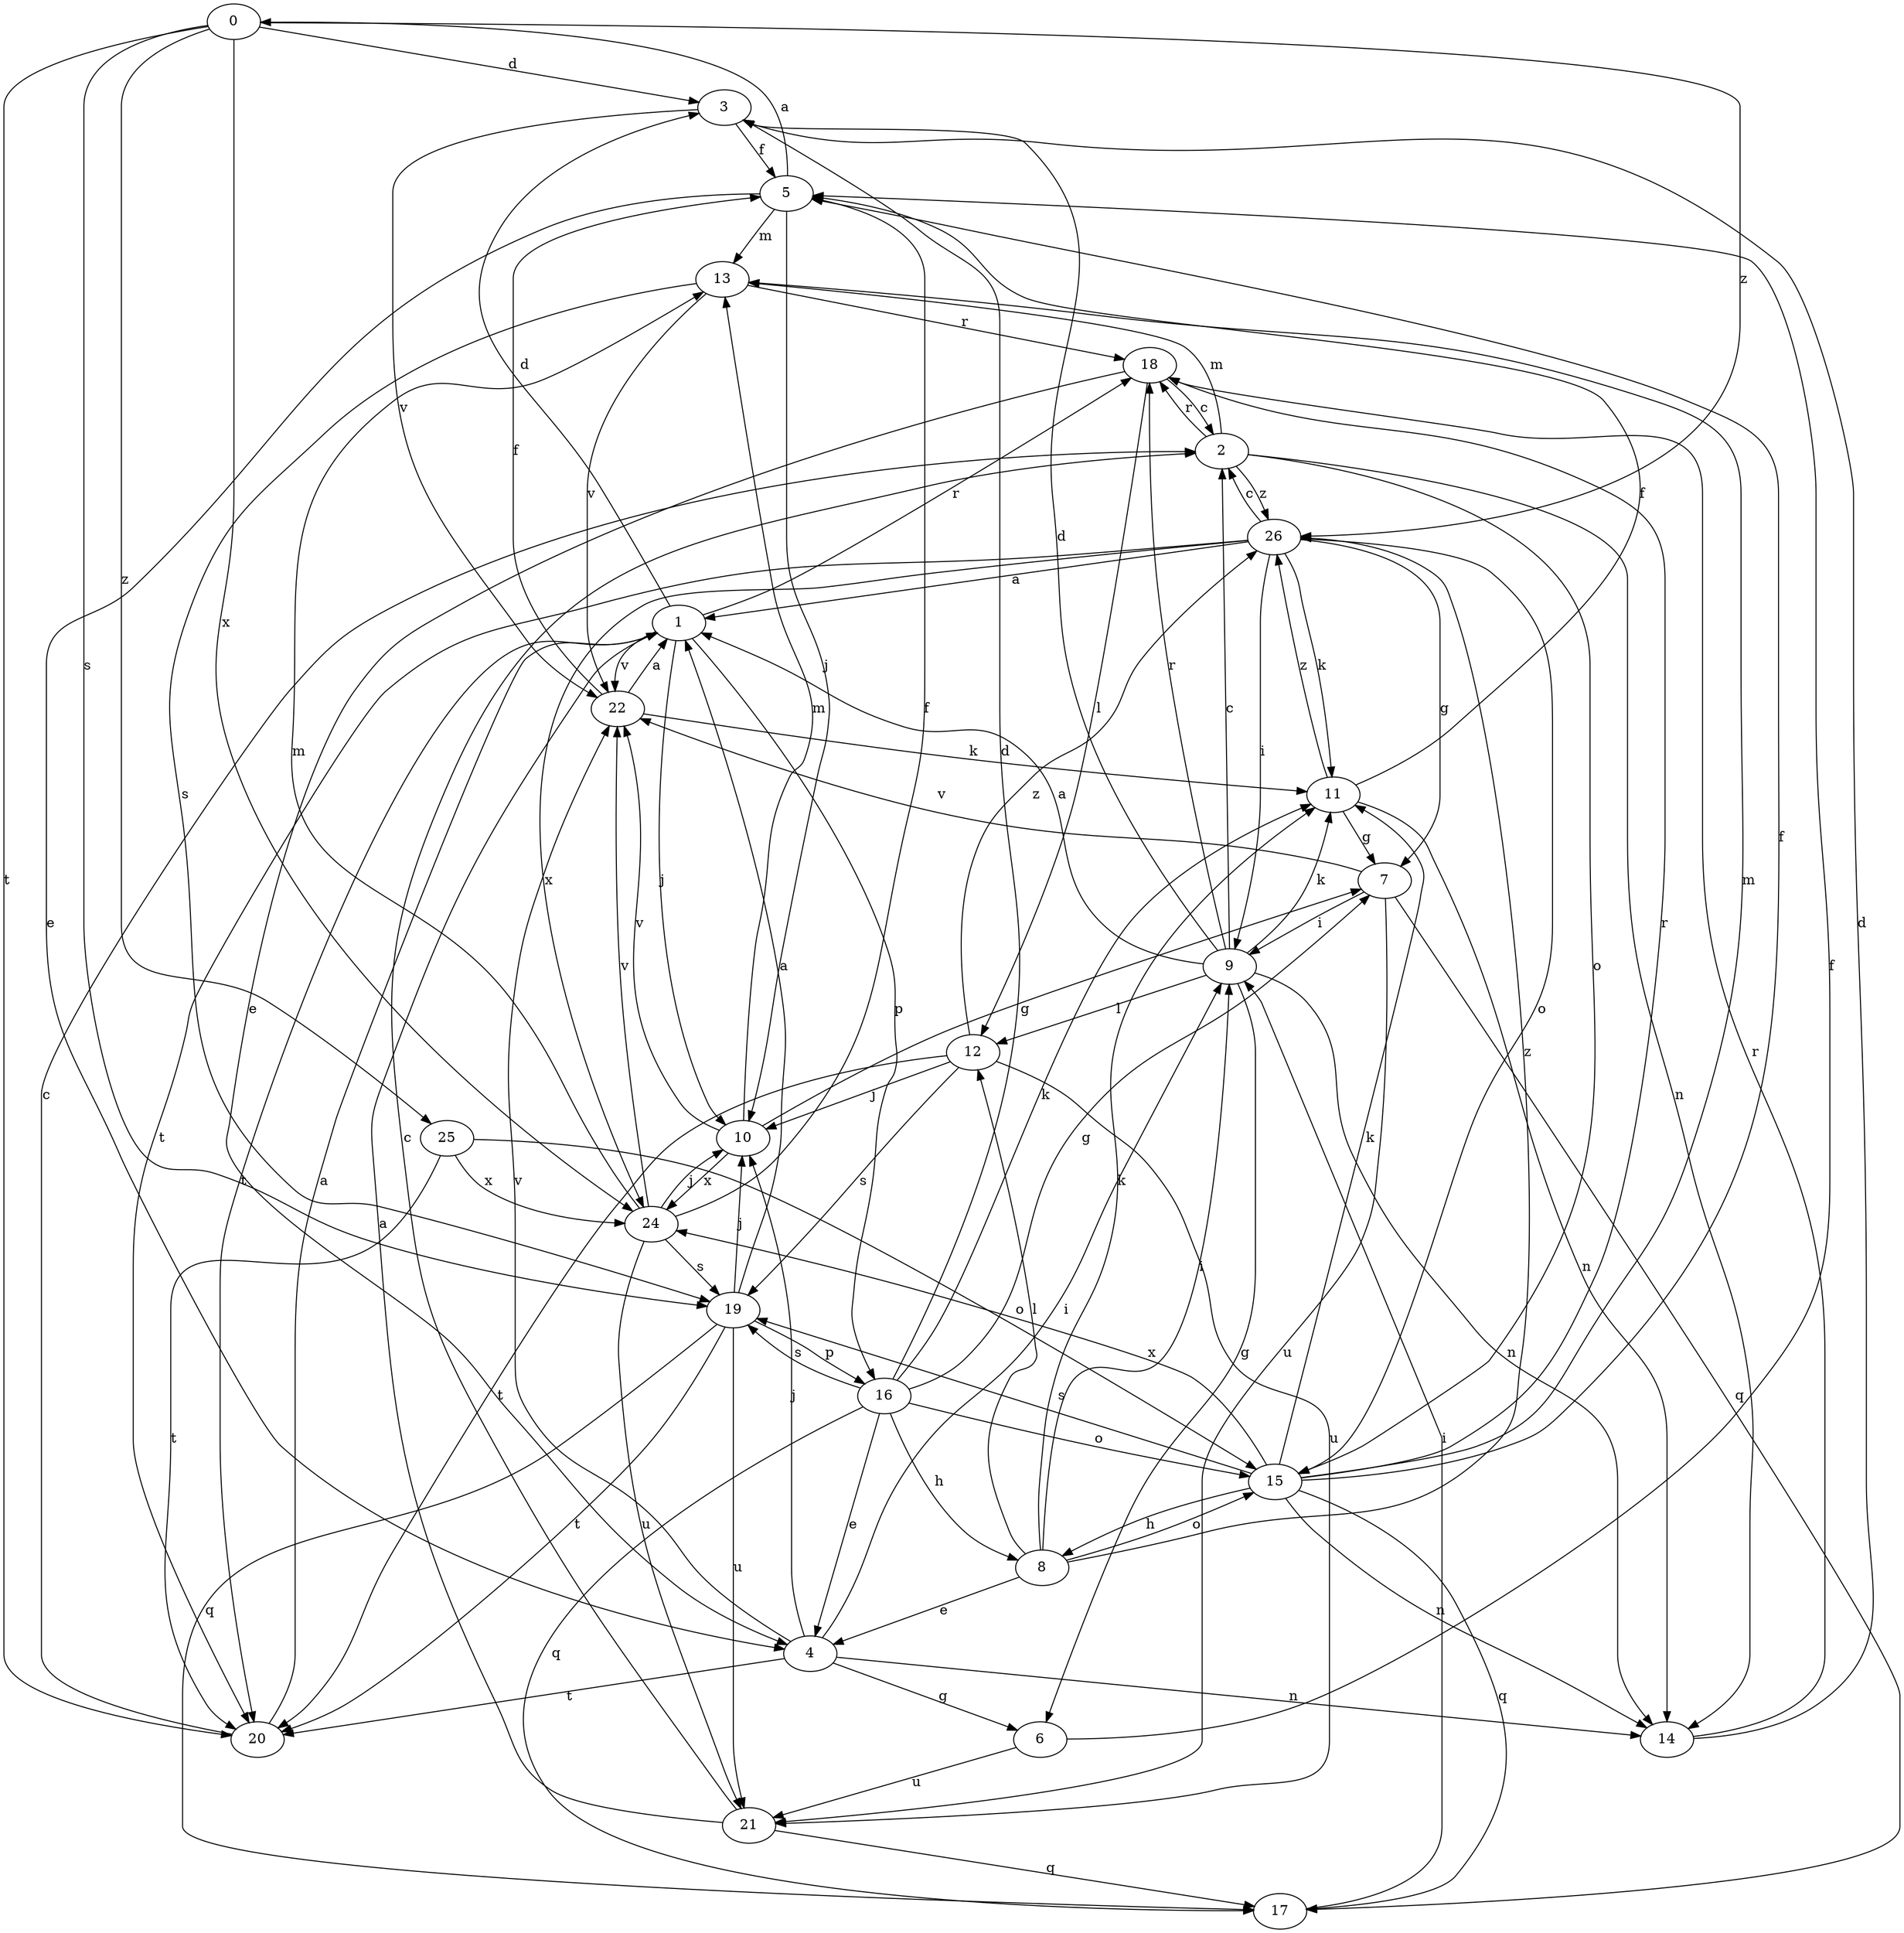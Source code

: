 strict digraph  {
0;
1;
2;
3;
4;
5;
6;
7;
8;
9;
10;
11;
12;
13;
14;
15;
16;
17;
18;
19;
20;
21;
22;
24;
25;
26;
0 -> 3  [label=d];
0 -> 19  [label=s];
0 -> 20  [label=t];
0 -> 24  [label=x];
0 -> 25  [label=z];
0 -> 26  [label=z];
1 -> 3  [label=d];
1 -> 10  [label=j];
1 -> 16  [label=p];
1 -> 18  [label=r];
1 -> 20  [label=t];
1 -> 22  [label=v];
2 -> 13  [label=m];
2 -> 14  [label=n];
2 -> 15  [label=o];
2 -> 18  [label=r];
2 -> 26  [label=z];
3 -> 5  [label=f];
3 -> 22  [label=v];
4 -> 6  [label=g];
4 -> 9  [label=i];
4 -> 10  [label=j];
4 -> 14  [label=n];
4 -> 20  [label=t];
4 -> 22  [label=v];
5 -> 0  [label=a];
5 -> 4  [label=e];
5 -> 10  [label=j];
5 -> 13  [label=m];
6 -> 5  [label=f];
6 -> 21  [label=u];
7 -> 9  [label=i];
7 -> 17  [label=q];
7 -> 21  [label=u];
7 -> 22  [label=v];
8 -> 4  [label=e];
8 -> 9  [label=i];
8 -> 11  [label=k];
8 -> 12  [label=l];
8 -> 15  [label=o];
8 -> 26  [label=z];
9 -> 1  [label=a];
9 -> 2  [label=c];
9 -> 3  [label=d];
9 -> 6  [label=g];
9 -> 11  [label=k];
9 -> 12  [label=l];
9 -> 14  [label=n];
9 -> 18  [label=r];
10 -> 7  [label=g];
10 -> 13  [label=m];
10 -> 22  [label=v];
10 -> 24  [label=x];
11 -> 5  [label=f];
11 -> 7  [label=g];
11 -> 14  [label=n];
11 -> 26  [label=z];
12 -> 10  [label=j];
12 -> 19  [label=s];
12 -> 20  [label=t];
12 -> 21  [label=u];
12 -> 26  [label=z];
13 -> 18  [label=r];
13 -> 19  [label=s];
13 -> 22  [label=v];
14 -> 3  [label=d];
14 -> 18  [label=r];
15 -> 5  [label=f];
15 -> 8  [label=h];
15 -> 11  [label=k];
15 -> 13  [label=m];
15 -> 14  [label=n];
15 -> 17  [label=q];
15 -> 18  [label=r];
15 -> 19  [label=s];
15 -> 24  [label=x];
16 -> 3  [label=d];
16 -> 4  [label=e];
16 -> 7  [label=g];
16 -> 8  [label=h];
16 -> 11  [label=k];
16 -> 15  [label=o];
16 -> 17  [label=q];
16 -> 19  [label=s];
17 -> 9  [label=i];
18 -> 2  [label=c];
18 -> 4  [label=e];
18 -> 12  [label=l];
19 -> 1  [label=a];
19 -> 10  [label=j];
19 -> 16  [label=p];
19 -> 17  [label=q];
19 -> 20  [label=t];
19 -> 21  [label=u];
20 -> 1  [label=a];
20 -> 2  [label=c];
21 -> 1  [label=a];
21 -> 2  [label=c];
21 -> 17  [label=q];
22 -> 1  [label=a];
22 -> 5  [label=f];
22 -> 11  [label=k];
24 -> 5  [label=f];
24 -> 10  [label=j];
24 -> 13  [label=m];
24 -> 19  [label=s];
24 -> 21  [label=u];
24 -> 22  [label=v];
25 -> 15  [label=o];
25 -> 20  [label=t];
25 -> 24  [label=x];
26 -> 1  [label=a];
26 -> 2  [label=c];
26 -> 7  [label=g];
26 -> 9  [label=i];
26 -> 11  [label=k];
26 -> 15  [label=o];
26 -> 20  [label=t];
26 -> 24  [label=x];
}
